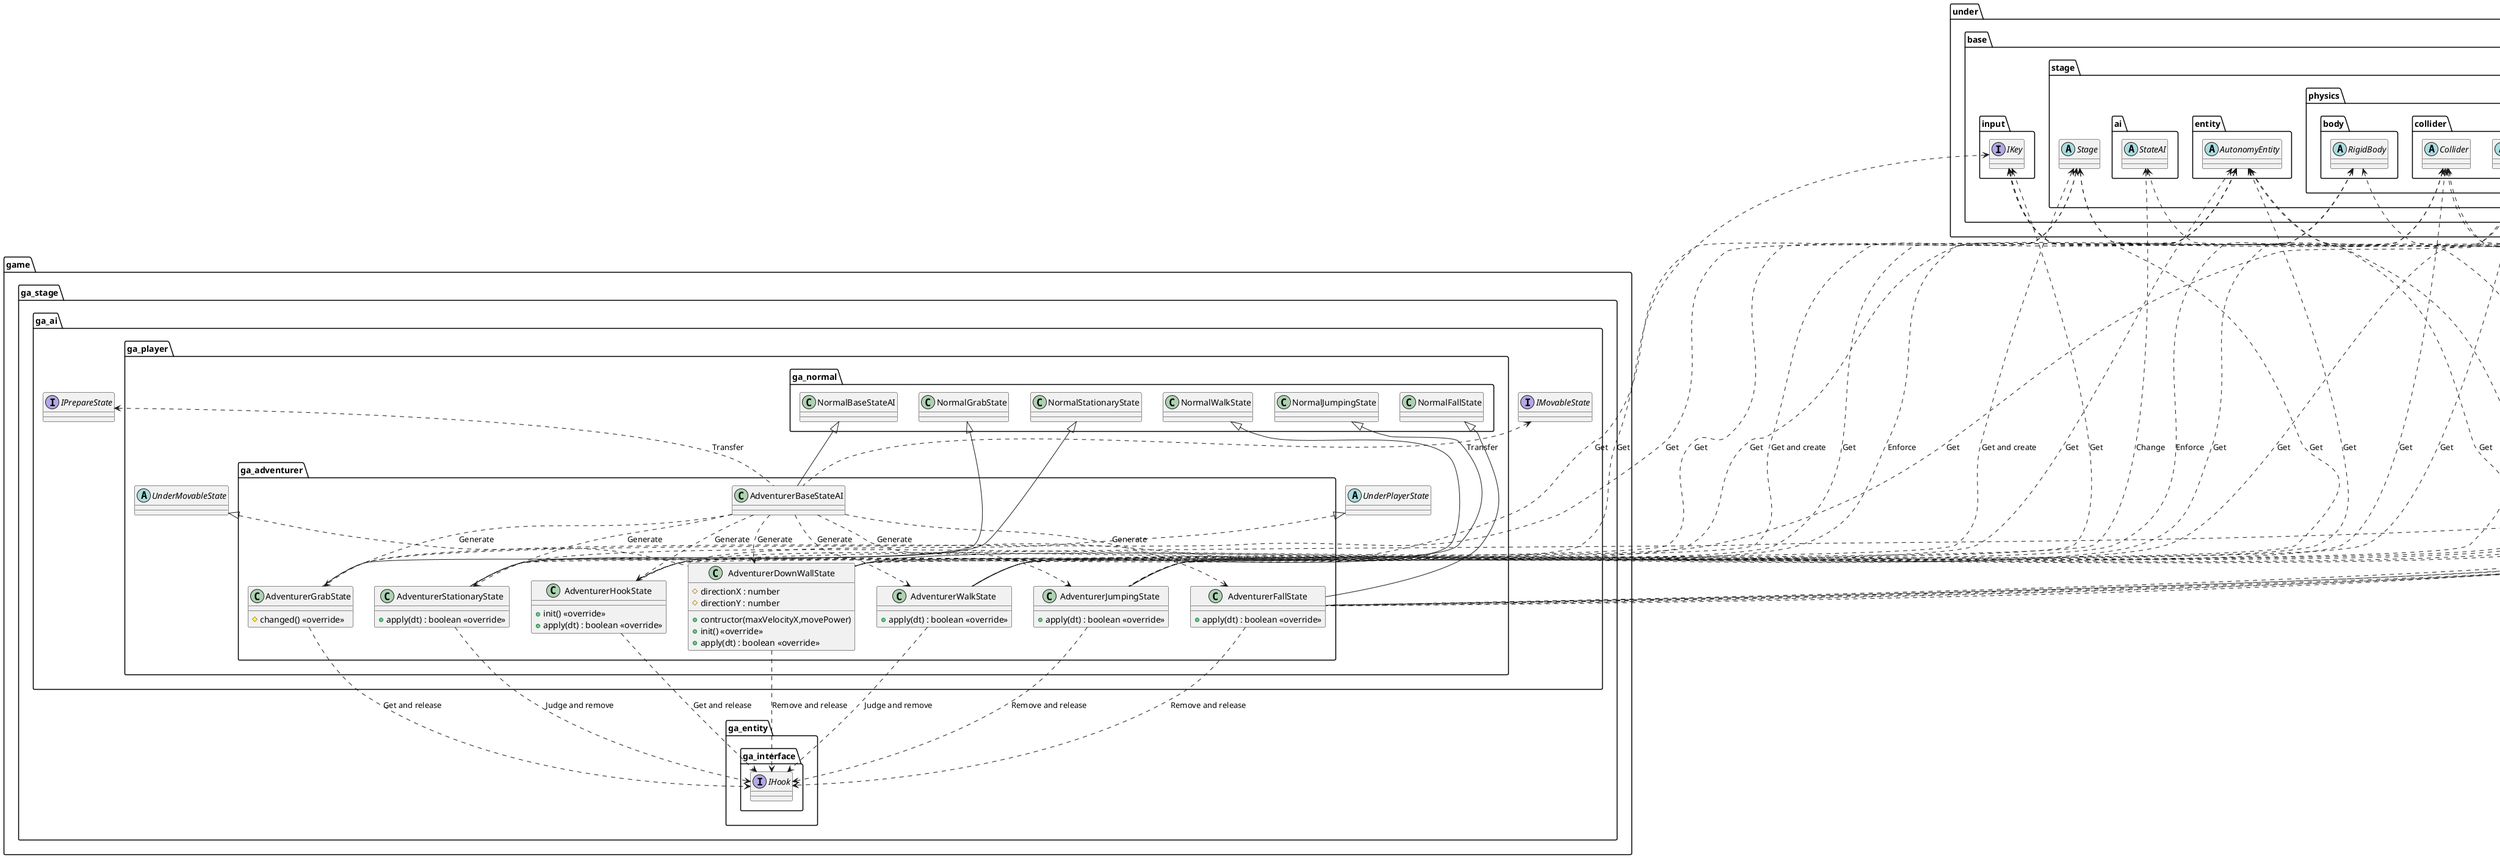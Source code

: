 @startuml AIAdventurer
package game {
    package ga_stage {
        package ga_ai {
            package ga_player {
                package ga_adventurer {
                    class AdventurerBaseStateAI
                    class AdventurerStationaryState {
                        +apply(dt) : boolean <<override>>
                    }
                    class AdventurerWalkState {
                        +apply(dt) : boolean <<override>>
                    }
                    class AdventurerJumpingState {
                        +apply(dt) : boolean <<override>>
                    }
                    class AdventurerFallState {
                        +apply(dt) : boolean <<override>>
                    }
                    class AdventurerGrabState {
                        #changed() <<override>>
                    }
                    class AdventurerHookState {
                        +init() <<override>>
                        +apply(dt) : boolean <<override>>
                    }
                    class AdventurerDownWallState {
                        +contructor(maxVelocityX,movePower)
                        #directionX : number
                        #directionY : number
                        +init() <<override>>
                        +apply(dt) : boolean <<override>>
                    }
                }
            }
        }
    }
}

package under {
    package base {
        package input {
            interface IKey
        }
        package stage {
            abstract Stage
            package ai {
                abstract StateAI
            }
            package entity {
                abstract AutonomyEntity
            }
            package physics {
                package body {
                    abstract RigidBody
                }
                package collider {
                    abstract Collider
                    abstract CollisionData
                }
            }
        }
    }
    package extend {
        package ex_stage {
            package ex_entity {
                package ex_happen {
                    abstract PossessedObject
                }
            }
        }
    }
}

package game {
    package ga_stage {
        package ga_ai {
            interface IMovableState
            interface IPrepareState
            package ga_player {
                abstract UnderPlayerState
                abstract UnderMovableState
                package ga_normal {
                    class NormalBaseStateAI
                    class NormalStationaryState
                    class NormalWalkState
                    class NormalJumpingState
                    class NormalFallState
                    class NormalGrabState
                }
            }
        }
        package ga_entity {
            package ga_interface {
                interface IHook
            }
        }
    }
}

IMovableState <.. AdventurerBaseStateAI : Transfer
IPrepareState <.. AdventurerBaseStateAI : Transfer

AdventurerBaseStateAI ..> AdventurerStationaryState : Generate
AdventurerBaseStateAI ..> AdventurerWalkState : Generate
AdventurerBaseStateAI ..> AdventurerGrabState : Generate
AdventurerBaseStateAI ..> AdventurerJumpingState : Generate
AdventurerBaseStateAI ..> AdventurerFallState : Generate
AdventurerBaseStateAI ..> AdventurerHookState : Generate
AdventurerBaseStateAI ..> AdventurerDownWallState : Generate

AutonomyEntity <.... AdventurerStationaryState : Get
IKey <.... AdventurerStationaryState : Get
Collider <.... AdventurerStationaryState : Get
CollisionData <.... AdventurerStationaryState : Get
AdventurerStationaryState ..> IHook : Judge and remove

AutonomyEntity <.... AdventurerWalkState : Get
IKey <.... AdventurerWalkState : Get
Collider <.... AdventurerWalkState : Get
CollisionData <.... AdventurerWalkState : Get
AdventurerWalkState ..> IHook : Judge and remove

AutonomyEntity <.... AdventurerJumpingState : Get
IKey <.... AdventurerJumpingState : Get
Collider <.... AdventurerJumpingState : Get
CollisionData <.... AdventurerJumpingState : Get
Stage <.... AdventurerJumpingState : Get
AdventurerJumpingState ..> IHook : Remove and release

AutonomyEntity <.... AdventurerFallState : Get
StateAI <.... AdventurerFallState : Change
RigidBody <.... AdventurerFallState : Enforce
IKey <.... AdventurerFallState : Get
Collider <.... AdventurerFallState : Get
CollisionData <.... AdventurerFallState : Get
Stage <.... AdventurerFallState : Get
AdventurerFallState ..> IHook : Remove and release

AutonomyEntity <.... AdventurerGrabState : Get
Stage <.... AdventurerGrabState : Get
AdventurerGrabState ..> IHook : Get and release

AutonomyEntity <...... AdventurerHookState : Get
Stage <.... AdventurerHookState : Get and create
PossessedObject <.... AdventurerHookState : Set
RigidBody <.... AdventurerHookState : Enforce
AdventurerHookState ..> IHook : Get and release

AutonomyEntity <.... AdventurerDownWallState : Get
StateAI <.... AdventurerDownWallState : Change
RigidBody <.... AdventurerDownWallState : Enforce
IKey <.... AdventurerDownWallState : Get
Collider <.... AdventurerDownWallState : Get
CollisionData <.... AdventurerDownWallState : Get
Stage <.... AdventurerDownWallState : Get and create
AdventurerDownWallState ..> IHook : Remove and release

NormalBaseStateAI <|-- AdventurerBaseStateAI

NormalStationaryState <|-- AdventurerStationaryState
NormalWalkState <|-- AdventurerWalkState
NormalJumpingState <|-- AdventurerJumpingState
NormalFallState <|-- AdventurerFallState
NormalGrabState <|-- AdventurerGrabState
UnderPlayerState <|.. AdventurerHookState
UnderMovableState <|.. AdventurerDownWallState

@enduml
